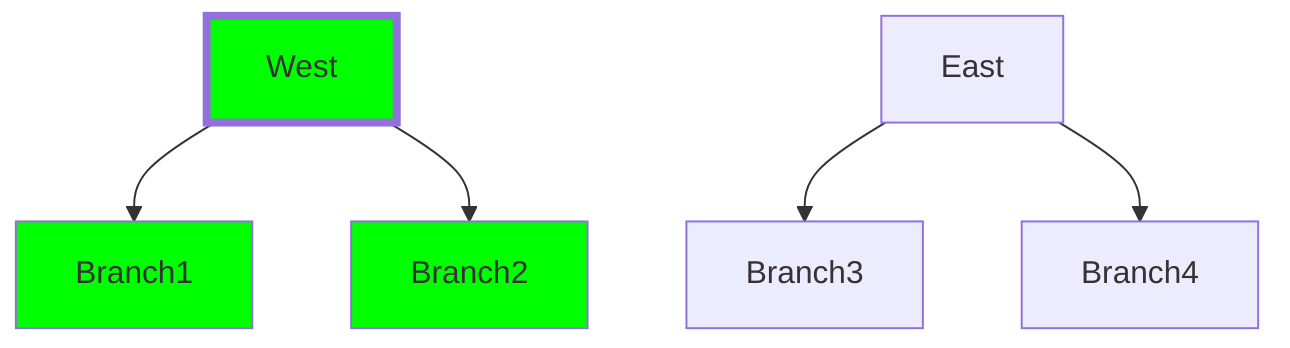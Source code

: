 graph TD
    style West fill:#0f0,stroke-width:4px
    style Branch1 fill:#0f0
    style Branch2 fill:#0f0
    West --> Branch1
    West --> Branch2
    East --> Branch3
    East --> Branch4